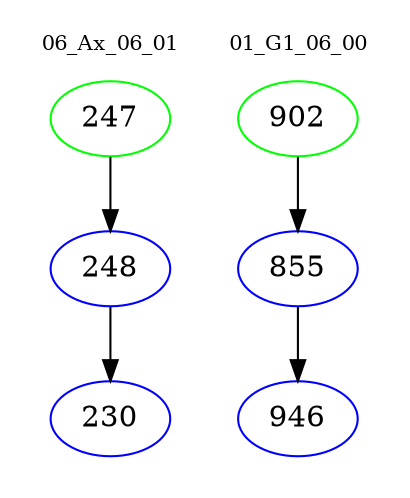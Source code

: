 digraph{
subgraph cluster_0 {
color = white
label = "06_Ax_06_01";
fontsize=10;
T0_247 [label="247", color="green"]
T0_247 -> T0_248 [color="black"]
T0_248 [label="248", color="blue"]
T0_248 -> T0_230 [color="black"]
T0_230 [label="230", color="blue"]
}
subgraph cluster_1 {
color = white
label = "01_G1_06_00";
fontsize=10;
T1_902 [label="902", color="green"]
T1_902 -> T1_855 [color="black"]
T1_855 [label="855", color="blue"]
T1_855 -> T1_946 [color="black"]
T1_946 [label="946", color="blue"]
}
}
